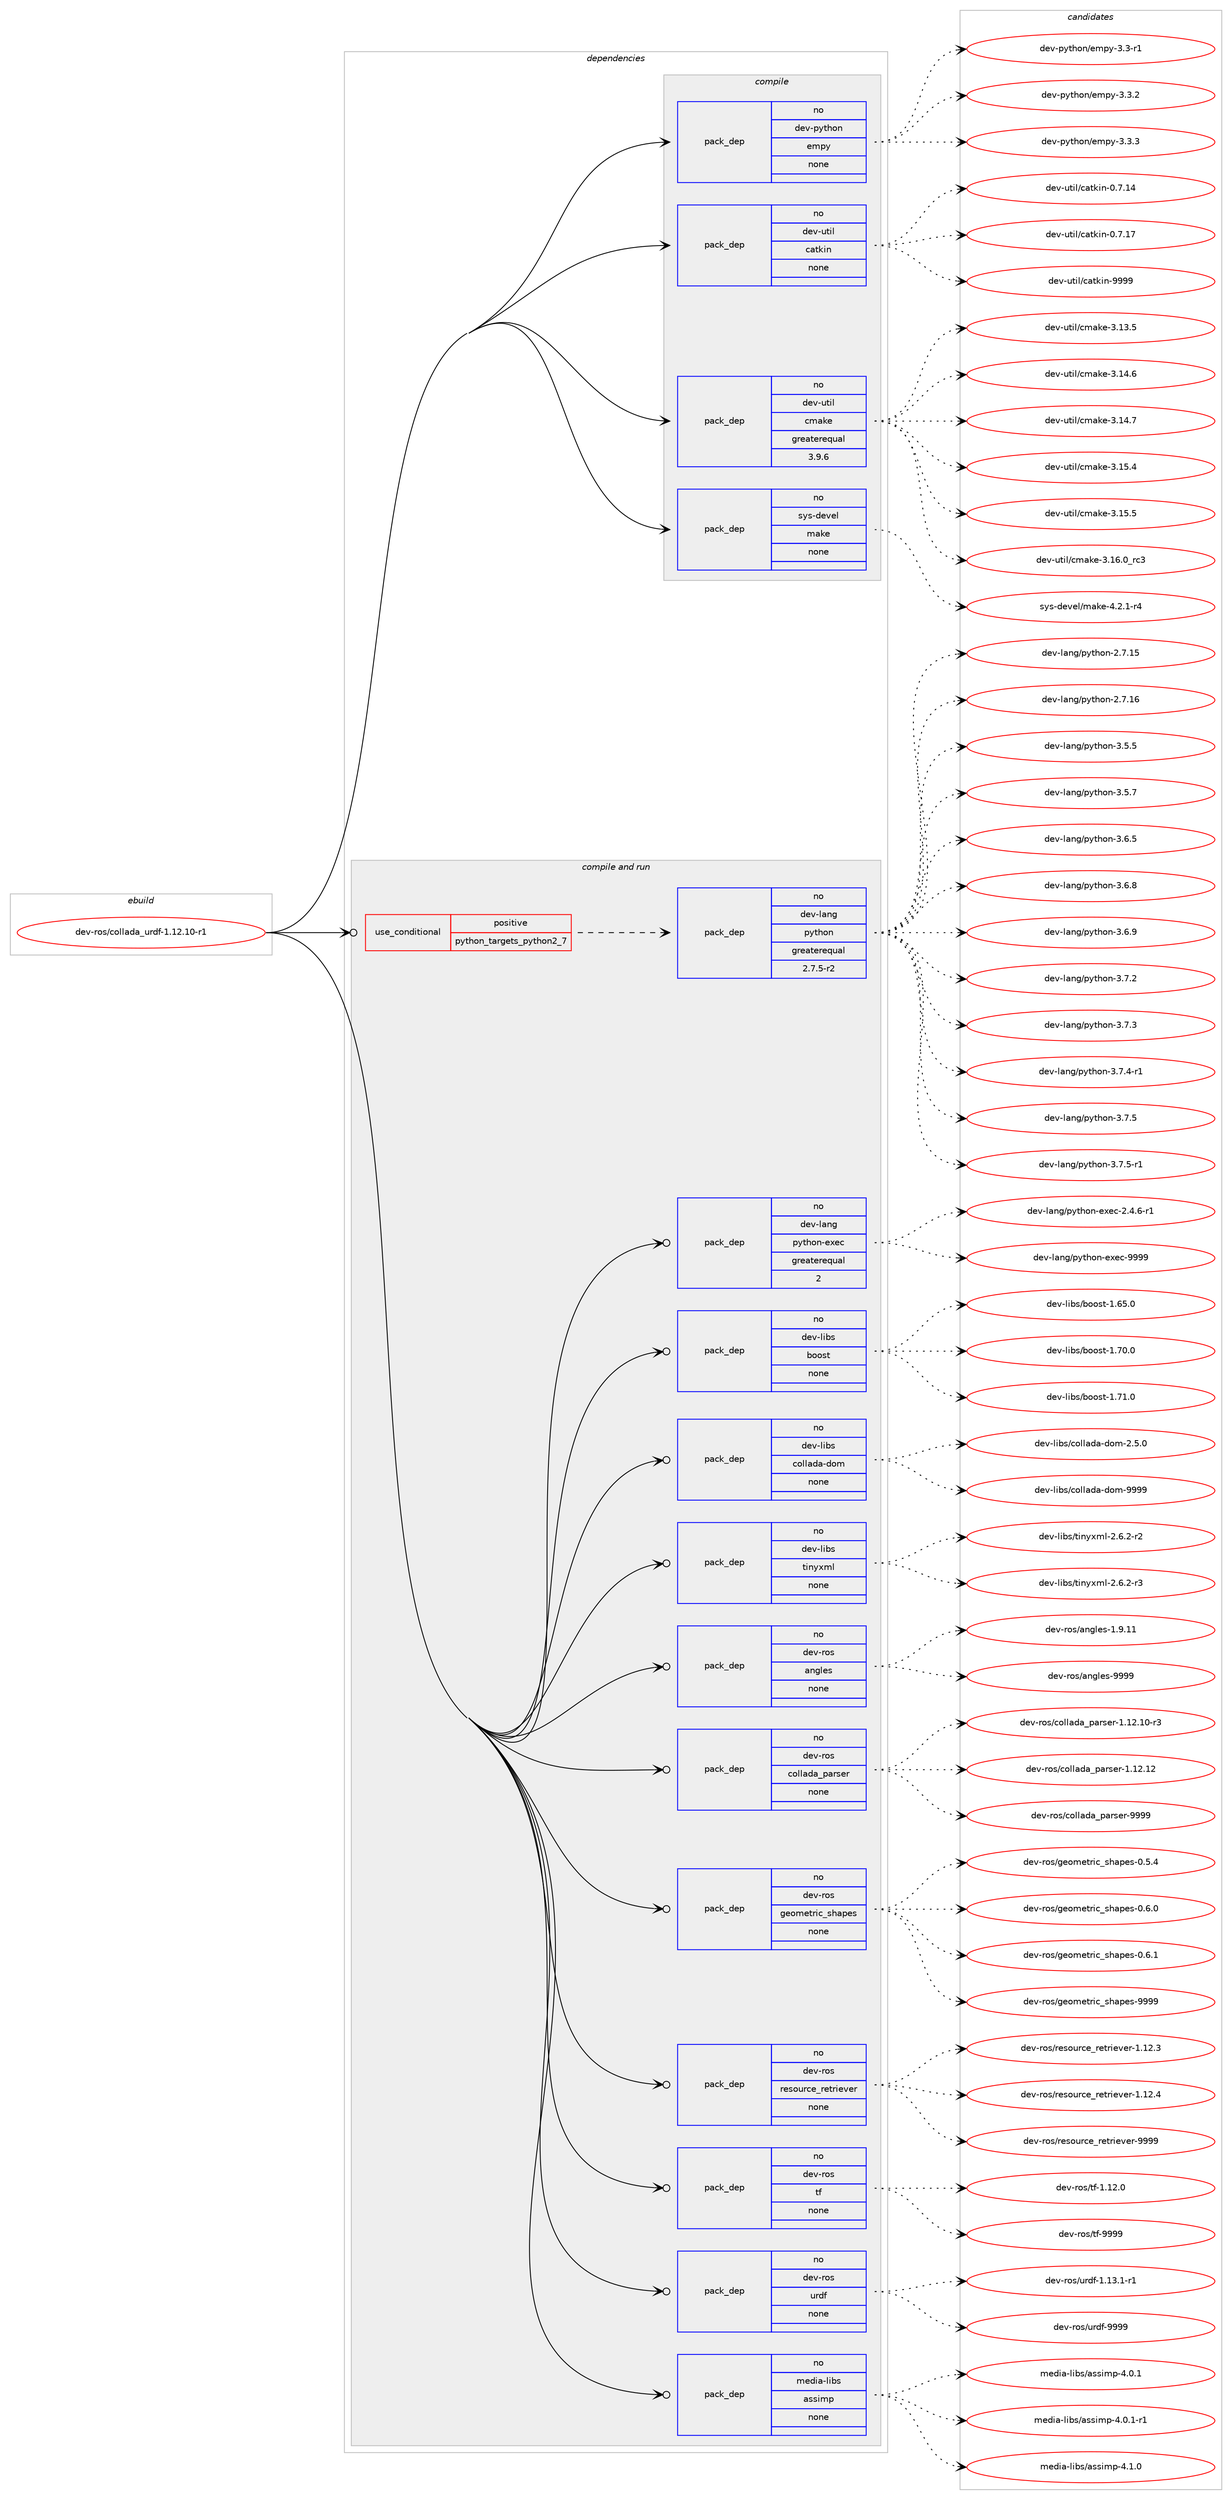 digraph prolog {

# *************
# Graph options
# *************

newrank=true;
concentrate=true;
compound=true;
graph [rankdir=LR,fontname=Helvetica,fontsize=10,ranksep=1.5];#, ranksep=2.5, nodesep=0.2];
edge  [arrowhead=vee];
node  [fontname=Helvetica,fontsize=10];

# **********
# The ebuild
# **********

subgraph cluster_leftcol {
color=gray;
rank=same;
label=<<i>ebuild</i>>;
id [label="dev-ros/collada_urdf-1.12.10-r1", color=red, width=4, href="../dev-ros/collada_urdf-1.12.10-r1.svg"];
}

# ****************
# The dependencies
# ****************

subgraph cluster_midcol {
color=gray;
label=<<i>dependencies</i>>;
subgraph cluster_compile {
fillcolor="#eeeeee";
style=filled;
label=<<i>compile</i>>;
subgraph pack484921 {
dependency649700 [label=<<TABLE BORDER="0" CELLBORDER="1" CELLSPACING="0" CELLPADDING="4" WIDTH="220"><TR><TD ROWSPAN="6" CELLPADDING="30">pack_dep</TD></TR><TR><TD WIDTH="110">no</TD></TR><TR><TD>dev-python</TD></TR><TR><TD>empy</TD></TR><TR><TD>none</TD></TR><TR><TD></TD></TR></TABLE>>, shape=none, color=blue];
}
id:e -> dependency649700:w [weight=20,style="solid",arrowhead="vee"];
subgraph pack484922 {
dependency649701 [label=<<TABLE BORDER="0" CELLBORDER="1" CELLSPACING="0" CELLPADDING="4" WIDTH="220"><TR><TD ROWSPAN="6" CELLPADDING="30">pack_dep</TD></TR><TR><TD WIDTH="110">no</TD></TR><TR><TD>dev-util</TD></TR><TR><TD>catkin</TD></TR><TR><TD>none</TD></TR><TR><TD></TD></TR></TABLE>>, shape=none, color=blue];
}
id:e -> dependency649701:w [weight=20,style="solid",arrowhead="vee"];
subgraph pack484923 {
dependency649702 [label=<<TABLE BORDER="0" CELLBORDER="1" CELLSPACING="0" CELLPADDING="4" WIDTH="220"><TR><TD ROWSPAN="6" CELLPADDING="30">pack_dep</TD></TR><TR><TD WIDTH="110">no</TD></TR><TR><TD>dev-util</TD></TR><TR><TD>cmake</TD></TR><TR><TD>greaterequal</TD></TR><TR><TD>3.9.6</TD></TR></TABLE>>, shape=none, color=blue];
}
id:e -> dependency649702:w [weight=20,style="solid",arrowhead="vee"];
subgraph pack484924 {
dependency649703 [label=<<TABLE BORDER="0" CELLBORDER="1" CELLSPACING="0" CELLPADDING="4" WIDTH="220"><TR><TD ROWSPAN="6" CELLPADDING="30">pack_dep</TD></TR><TR><TD WIDTH="110">no</TD></TR><TR><TD>sys-devel</TD></TR><TR><TD>make</TD></TR><TR><TD>none</TD></TR><TR><TD></TD></TR></TABLE>>, shape=none, color=blue];
}
id:e -> dependency649703:w [weight=20,style="solid",arrowhead="vee"];
}
subgraph cluster_compileandrun {
fillcolor="#eeeeee";
style=filled;
label=<<i>compile and run</i>>;
subgraph cond152873 {
dependency649704 [label=<<TABLE BORDER="0" CELLBORDER="1" CELLSPACING="0" CELLPADDING="4"><TR><TD ROWSPAN="3" CELLPADDING="10">use_conditional</TD></TR><TR><TD>positive</TD></TR><TR><TD>python_targets_python2_7</TD></TR></TABLE>>, shape=none, color=red];
subgraph pack484925 {
dependency649705 [label=<<TABLE BORDER="0" CELLBORDER="1" CELLSPACING="0" CELLPADDING="4" WIDTH="220"><TR><TD ROWSPAN="6" CELLPADDING="30">pack_dep</TD></TR><TR><TD WIDTH="110">no</TD></TR><TR><TD>dev-lang</TD></TR><TR><TD>python</TD></TR><TR><TD>greaterequal</TD></TR><TR><TD>2.7.5-r2</TD></TR></TABLE>>, shape=none, color=blue];
}
dependency649704:e -> dependency649705:w [weight=20,style="dashed",arrowhead="vee"];
}
id:e -> dependency649704:w [weight=20,style="solid",arrowhead="odotvee"];
subgraph pack484926 {
dependency649706 [label=<<TABLE BORDER="0" CELLBORDER="1" CELLSPACING="0" CELLPADDING="4" WIDTH="220"><TR><TD ROWSPAN="6" CELLPADDING="30">pack_dep</TD></TR><TR><TD WIDTH="110">no</TD></TR><TR><TD>dev-lang</TD></TR><TR><TD>python-exec</TD></TR><TR><TD>greaterequal</TD></TR><TR><TD>2</TD></TR></TABLE>>, shape=none, color=blue];
}
id:e -> dependency649706:w [weight=20,style="solid",arrowhead="odotvee"];
subgraph pack484927 {
dependency649707 [label=<<TABLE BORDER="0" CELLBORDER="1" CELLSPACING="0" CELLPADDING="4" WIDTH="220"><TR><TD ROWSPAN="6" CELLPADDING="30">pack_dep</TD></TR><TR><TD WIDTH="110">no</TD></TR><TR><TD>dev-libs</TD></TR><TR><TD>boost</TD></TR><TR><TD>none</TD></TR><TR><TD></TD></TR></TABLE>>, shape=none, color=blue];
}
id:e -> dependency649707:w [weight=20,style="solid",arrowhead="odotvee"];
subgraph pack484928 {
dependency649708 [label=<<TABLE BORDER="0" CELLBORDER="1" CELLSPACING="0" CELLPADDING="4" WIDTH="220"><TR><TD ROWSPAN="6" CELLPADDING="30">pack_dep</TD></TR><TR><TD WIDTH="110">no</TD></TR><TR><TD>dev-libs</TD></TR><TR><TD>collada-dom</TD></TR><TR><TD>none</TD></TR><TR><TD></TD></TR></TABLE>>, shape=none, color=blue];
}
id:e -> dependency649708:w [weight=20,style="solid",arrowhead="odotvee"];
subgraph pack484929 {
dependency649709 [label=<<TABLE BORDER="0" CELLBORDER="1" CELLSPACING="0" CELLPADDING="4" WIDTH="220"><TR><TD ROWSPAN="6" CELLPADDING="30">pack_dep</TD></TR><TR><TD WIDTH="110">no</TD></TR><TR><TD>dev-libs</TD></TR><TR><TD>tinyxml</TD></TR><TR><TD>none</TD></TR><TR><TD></TD></TR></TABLE>>, shape=none, color=blue];
}
id:e -> dependency649709:w [weight=20,style="solid",arrowhead="odotvee"];
subgraph pack484930 {
dependency649710 [label=<<TABLE BORDER="0" CELLBORDER="1" CELLSPACING="0" CELLPADDING="4" WIDTH="220"><TR><TD ROWSPAN="6" CELLPADDING="30">pack_dep</TD></TR><TR><TD WIDTH="110">no</TD></TR><TR><TD>dev-ros</TD></TR><TR><TD>angles</TD></TR><TR><TD>none</TD></TR><TR><TD></TD></TR></TABLE>>, shape=none, color=blue];
}
id:e -> dependency649710:w [weight=20,style="solid",arrowhead="odotvee"];
subgraph pack484931 {
dependency649711 [label=<<TABLE BORDER="0" CELLBORDER="1" CELLSPACING="0" CELLPADDING="4" WIDTH="220"><TR><TD ROWSPAN="6" CELLPADDING="30">pack_dep</TD></TR><TR><TD WIDTH="110">no</TD></TR><TR><TD>dev-ros</TD></TR><TR><TD>collada_parser</TD></TR><TR><TD>none</TD></TR><TR><TD></TD></TR></TABLE>>, shape=none, color=blue];
}
id:e -> dependency649711:w [weight=20,style="solid",arrowhead="odotvee"];
subgraph pack484932 {
dependency649712 [label=<<TABLE BORDER="0" CELLBORDER="1" CELLSPACING="0" CELLPADDING="4" WIDTH="220"><TR><TD ROWSPAN="6" CELLPADDING="30">pack_dep</TD></TR><TR><TD WIDTH="110">no</TD></TR><TR><TD>dev-ros</TD></TR><TR><TD>geometric_shapes</TD></TR><TR><TD>none</TD></TR><TR><TD></TD></TR></TABLE>>, shape=none, color=blue];
}
id:e -> dependency649712:w [weight=20,style="solid",arrowhead="odotvee"];
subgraph pack484933 {
dependency649713 [label=<<TABLE BORDER="0" CELLBORDER="1" CELLSPACING="0" CELLPADDING="4" WIDTH="220"><TR><TD ROWSPAN="6" CELLPADDING="30">pack_dep</TD></TR><TR><TD WIDTH="110">no</TD></TR><TR><TD>dev-ros</TD></TR><TR><TD>resource_retriever</TD></TR><TR><TD>none</TD></TR><TR><TD></TD></TR></TABLE>>, shape=none, color=blue];
}
id:e -> dependency649713:w [weight=20,style="solid",arrowhead="odotvee"];
subgraph pack484934 {
dependency649714 [label=<<TABLE BORDER="0" CELLBORDER="1" CELLSPACING="0" CELLPADDING="4" WIDTH="220"><TR><TD ROWSPAN="6" CELLPADDING="30">pack_dep</TD></TR><TR><TD WIDTH="110">no</TD></TR><TR><TD>dev-ros</TD></TR><TR><TD>tf</TD></TR><TR><TD>none</TD></TR><TR><TD></TD></TR></TABLE>>, shape=none, color=blue];
}
id:e -> dependency649714:w [weight=20,style="solid",arrowhead="odotvee"];
subgraph pack484935 {
dependency649715 [label=<<TABLE BORDER="0" CELLBORDER="1" CELLSPACING="0" CELLPADDING="4" WIDTH="220"><TR><TD ROWSPAN="6" CELLPADDING="30">pack_dep</TD></TR><TR><TD WIDTH="110">no</TD></TR><TR><TD>dev-ros</TD></TR><TR><TD>urdf</TD></TR><TR><TD>none</TD></TR><TR><TD></TD></TR></TABLE>>, shape=none, color=blue];
}
id:e -> dependency649715:w [weight=20,style="solid",arrowhead="odotvee"];
subgraph pack484936 {
dependency649716 [label=<<TABLE BORDER="0" CELLBORDER="1" CELLSPACING="0" CELLPADDING="4" WIDTH="220"><TR><TD ROWSPAN="6" CELLPADDING="30">pack_dep</TD></TR><TR><TD WIDTH="110">no</TD></TR><TR><TD>media-libs</TD></TR><TR><TD>assimp</TD></TR><TR><TD>none</TD></TR><TR><TD></TD></TR></TABLE>>, shape=none, color=blue];
}
id:e -> dependency649716:w [weight=20,style="solid",arrowhead="odotvee"];
}
subgraph cluster_run {
fillcolor="#eeeeee";
style=filled;
label=<<i>run</i>>;
}
}

# **************
# The candidates
# **************

subgraph cluster_choices {
rank=same;
color=gray;
label=<<i>candidates</i>>;

subgraph choice484921 {
color=black;
nodesep=1;
choice1001011184511212111610411111047101109112121455146514511449 [label="dev-python/empy-3.3-r1", color=red, width=4,href="../dev-python/empy-3.3-r1.svg"];
choice1001011184511212111610411111047101109112121455146514650 [label="dev-python/empy-3.3.2", color=red, width=4,href="../dev-python/empy-3.3.2.svg"];
choice1001011184511212111610411111047101109112121455146514651 [label="dev-python/empy-3.3.3", color=red, width=4,href="../dev-python/empy-3.3.3.svg"];
dependency649700:e -> choice1001011184511212111610411111047101109112121455146514511449:w [style=dotted,weight="100"];
dependency649700:e -> choice1001011184511212111610411111047101109112121455146514650:w [style=dotted,weight="100"];
dependency649700:e -> choice1001011184511212111610411111047101109112121455146514651:w [style=dotted,weight="100"];
}
subgraph choice484922 {
color=black;
nodesep=1;
choice1001011184511711610510847999711610710511045484655464952 [label="dev-util/catkin-0.7.14", color=red, width=4,href="../dev-util/catkin-0.7.14.svg"];
choice1001011184511711610510847999711610710511045484655464955 [label="dev-util/catkin-0.7.17", color=red, width=4,href="../dev-util/catkin-0.7.17.svg"];
choice100101118451171161051084799971161071051104557575757 [label="dev-util/catkin-9999", color=red, width=4,href="../dev-util/catkin-9999.svg"];
dependency649701:e -> choice1001011184511711610510847999711610710511045484655464952:w [style=dotted,weight="100"];
dependency649701:e -> choice1001011184511711610510847999711610710511045484655464955:w [style=dotted,weight="100"];
dependency649701:e -> choice100101118451171161051084799971161071051104557575757:w [style=dotted,weight="100"];
}
subgraph choice484923 {
color=black;
nodesep=1;
choice1001011184511711610510847991099710710145514649514653 [label="dev-util/cmake-3.13.5", color=red, width=4,href="../dev-util/cmake-3.13.5.svg"];
choice1001011184511711610510847991099710710145514649524654 [label="dev-util/cmake-3.14.6", color=red, width=4,href="../dev-util/cmake-3.14.6.svg"];
choice1001011184511711610510847991099710710145514649524655 [label="dev-util/cmake-3.14.7", color=red, width=4,href="../dev-util/cmake-3.14.7.svg"];
choice1001011184511711610510847991099710710145514649534652 [label="dev-util/cmake-3.15.4", color=red, width=4,href="../dev-util/cmake-3.15.4.svg"];
choice1001011184511711610510847991099710710145514649534653 [label="dev-util/cmake-3.15.5", color=red, width=4,href="../dev-util/cmake-3.15.5.svg"];
choice1001011184511711610510847991099710710145514649544648951149951 [label="dev-util/cmake-3.16.0_rc3", color=red, width=4,href="../dev-util/cmake-3.16.0_rc3.svg"];
dependency649702:e -> choice1001011184511711610510847991099710710145514649514653:w [style=dotted,weight="100"];
dependency649702:e -> choice1001011184511711610510847991099710710145514649524654:w [style=dotted,weight="100"];
dependency649702:e -> choice1001011184511711610510847991099710710145514649524655:w [style=dotted,weight="100"];
dependency649702:e -> choice1001011184511711610510847991099710710145514649534652:w [style=dotted,weight="100"];
dependency649702:e -> choice1001011184511711610510847991099710710145514649534653:w [style=dotted,weight="100"];
dependency649702:e -> choice1001011184511711610510847991099710710145514649544648951149951:w [style=dotted,weight="100"];
}
subgraph choice484924 {
color=black;
nodesep=1;
choice1151211154510010111810110847109971071014552465046494511452 [label="sys-devel/make-4.2.1-r4", color=red, width=4,href="../sys-devel/make-4.2.1-r4.svg"];
dependency649703:e -> choice1151211154510010111810110847109971071014552465046494511452:w [style=dotted,weight="100"];
}
subgraph choice484925 {
color=black;
nodesep=1;
choice10010111845108971101034711212111610411111045504655464953 [label="dev-lang/python-2.7.15", color=red, width=4,href="../dev-lang/python-2.7.15.svg"];
choice10010111845108971101034711212111610411111045504655464954 [label="dev-lang/python-2.7.16", color=red, width=4,href="../dev-lang/python-2.7.16.svg"];
choice100101118451089711010347112121116104111110455146534653 [label="dev-lang/python-3.5.5", color=red, width=4,href="../dev-lang/python-3.5.5.svg"];
choice100101118451089711010347112121116104111110455146534655 [label="dev-lang/python-3.5.7", color=red, width=4,href="../dev-lang/python-3.5.7.svg"];
choice100101118451089711010347112121116104111110455146544653 [label="dev-lang/python-3.6.5", color=red, width=4,href="../dev-lang/python-3.6.5.svg"];
choice100101118451089711010347112121116104111110455146544656 [label="dev-lang/python-3.6.8", color=red, width=4,href="../dev-lang/python-3.6.8.svg"];
choice100101118451089711010347112121116104111110455146544657 [label="dev-lang/python-3.6.9", color=red, width=4,href="../dev-lang/python-3.6.9.svg"];
choice100101118451089711010347112121116104111110455146554650 [label="dev-lang/python-3.7.2", color=red, width=4,href="../dev-lang/python-3.7.2.svg"];
choice100101118451089711010347112121116104111110455146554651 [label="dev-lang/python-3.7.3", color=red, width=4,href="../dev-lang/python-3.7.3.svg"];
choice1001011184510897110103471121211161041111104551465546524511449 [label="dev-lang/python-3.7.4-r1", color=red, width=4,href="../dev-lang/python-3.7.4-r1.svg"];
choice100101118451089711010347112121116104111110455146554653 [label="dev-lang/python-3.7.5", color=red, width=4,href="../dev-lang/python-3.7.5.svg"];
choice1001011184510897110103471121211161041111104551465546534511449 [label="dev-lang/python-3.7.5-r1", color=red, width=4,href="../dev-lang/python-3.7.5-r1.svg"];
dependency649705:e -> choice10010111845108971101034711212111610411111045504655464953:w [style=dotted,weight="100"];
dependency649705:e -> choice10010111845108971101034711212111610411111045504655464954:w [style=dotted,weight="100"];
dependency649705:e -> choice100101118451089711010347112121116104111110455146534653:w [style=dotted,weight="100"];
dependency649705:e -> choice100101118451089711010347112121116104111110455146534655:w [style=dotted,weight="100"];
dependency649705:e -> choice100101118451089711010347112121116104111110455146544653:w [style=dotted,weight="100"];
dependency649705:e -> choice100101118451089711010347112121116104111110455146544656:w [style=dotted,weight="100"];
dependency649705:e -> choice100101118451089711010347112121116104111110455146544657:w [style=dotted,weight="100"];
dependency649705:e -> choice100101118451089711010347112121116104111110455146554650:w [style=dotted,weight="100"];
dependency649705:e -> choice100101118451089711010347112121116104111110455146554651:w [style=dotted,weight="100"];
dependency649705:e -> choice1001011184510897110103471121211161041111104551465546524511449:w [style=dotted,weight="100"];
dependency649705:e -> choice100101118451089711010347112121116104111110455146554653:w [style=dotted,weight="100"];
dependency649705:e -> choice1001011184510897110103471121211161041111104551465546534511449:w [style=dotted,weight="100"];
}
subgraph choice484926 {
color=black;
nodesep=1;
choice10010111845108971101034711212111610411111045101120101994550465246544511449 [label="dev-lang/python-exec-2.4.6-r1", color=red, width=4,href="../dev-lang/python-exec-2.4.6-r1.svg"];
choice10010111845108971101034711212111610411111045101120101994557575757 [label="dev-lang/python-exec-9999", color=red, width=4,href="../dev-lang/python-exec-9999.svg"];
dependency649706:e -> choice10010111845108971101034711212111610411111045101120101994550465246544511449:w [style=dotted,weight="100"];
dependency649706:e -> choice10010111845108971101034711212111610411111045101120101994557575757:w [style=dotted,weight="100"];
}
subgraph choice484927 {
color=black;
nodesep=1;
choice1001011184510810598115479811111111511645494654534648 [label="dev-libs/boost-1.65.0", color=red, width=4,href="../dev-libs/boost-1.65.0.svg"];
choice1001011184510810598115479811111111511645494655484648 [label="dev-libs/boost-1.70.0", color=red, width=4,href="../dev-libs/boost-1.70.0.svg"];
choice1001011184510810598115479811111111511645494655494648 [label="dev-libs/boost-1.71.0", color=red, width=4,href="../dev-libs/boost-1.71.0.svg"];
dependency649707:e -> choice1001011184510810598115479811111111511645494654534648:w [style=dotted,weight="100"];
dependency649707:e -> choice1001011184510810598115479811111111511645494655484648:w [style=dotted,weight="100"];
dependency649707:e -> choice1001011184510810598115479811111111511645494655494648:w [style=dotted,weight="100"];
}
subgraph choice484928 {
color=black;
nodesep=1;
choice10010111845108105981154799111108108971009745100111109455046534648 [label="dev-libs/collada-dom-2.5.0", color=red, width=4,href="../dev-libs/collada-dom-2.5.0.svg"];
choice100101118451081059811547991111081089710097451001111094557575757 [label="dev-libs/collada-dom-9999", color=red, width=4,href="../dev-libs/collada-dom-9999.svg"];
dependency649708:e -> choice10010111845108105981154799111108108971009745100111109455046534648:w [style=dotted,weight="100"];
dependency649708:e -> choice100101118451081059811547991111081089710097451001111094557575757:w [style=dotted,weight="100"];
}
subgraph choice484929 {
color=black;
nodesep=1;
choice1001011184510810598115471161051101211201091084550465446504511450 [label="dev-libs/tinyxml-2.6.2-r2", color=red, width=4,href="../dev-libs/tinyxml-2.6.2-r2.svg"];
choice1001011184510810598115471161051101211201091084550465446504511451 [label="dev-libs/tinyxml-2.6.2-r3", color=red, width=4,href="../dev-libs/tinyxml-2.6.2-r3.svg"];
dependency649709:e -> choice1001011184510810598115471161051101211201091084550465446504511450:w [style=dotted,weight="100"];
dependency649709:e -> choice1001011184510810598115471161051101211201091084550465446504511451:w [style=dotted,weight="100"];
}
subgraph choice484930 {
color=black;
nodesep=1;
choice10010111845114111115479711010310810111545494657464949 [label="dev-ros/angles-1.9.11", color=red, width=4,href="../dev-ros/angles-1.9.11.svg"];
choice1001011184511411111547971101031081011154557575757 [label="dev-ros/angles-9999", color=red, width=4,href="../dev-ros/angles-9999.svg"];
dependency649710:e -> choice10010111845114111115479711010310810111545494657464949:w [style=dotted,weight="100"];
dependency649710:e -> choice1001011184511411111547971101031081011154557575757:w [style=dotted,weight="100"];
}
subgraph choice484931 {
color=black;
nodesep=1;
choice1001011184511411111547991111081089710097951129711411510111445494649504649484511451 [label="dev-ros/collada_parser-1.12.10-r3", color=red, width=4,href="../dev-ros/collada_parser-1.12.10-r3.svg"];
choice100101118451141111154799111108108971009795112971141151011144549464950464950 [label="dev-ros/collada_parser-1.12.12", color=red, width=4,href="../dev-ros/collada_parser-1.12.12.svg"];
choice100101118451141111154799111108108971009795112971141151011144557575757 [label="dev-ros/collada_parser-9999", color=red, width=4,href="../dev-ros/collada_parser-9999.svg"];
dependency649711:e -> choice1001011184511411111547991111081089710097951129711411510111445494649504649484511451:w [style=dotted,weight="100"];
dependency649711:e -> choice100101118451141111154799111108108971009795112971141151011144549464950464950:w [style=dotted,weight="100"];
dependency649711:e -> choice100101118451141111154799111108108971009795112971141151011144557575757:w [style=dotted,weight="100"];
}
subgraph choice484932 {
color=black;
nodesep=1;
choice1001011184511411111547103101111109101116114105999511510497112101115454846534652 [label="dev-ros/geometric_shapes-0.5.4", color=red, width=4,href="../dev-ros/geometric_shapes-0.5.4.svg"];
choice1001011184511411111547103101111109101116114105999511510497112101115454846544648 [label="dev-ros/geometric_shapes-0.6.0", color=red, width=4,href="../dev-ros/geometric_shapes-0.6.0.svg"];
choice1001011184511411111547103101111109101116114105999511510497112101115454846544649 [label="dev-ros/geometric_shapes-0.6.1", color=red, width=4,href="../dev-ros/geometric_shapes-0.6.1.svg"];
choice10010111845114111115471031011111091011161141059995115104971121011154557575757 [label="dev-ros/geometric_shapes-9999", color=red, width=4,href="../dev-ros/geometric_shapes-9999.svg"];
dependency649712:e -> choice1001011184511411111547103101111109101116114105999511510497112101115454846534652:w [style=dotted,weight="100"];
dependency649712:e -> choice1001011184511411111547103101111109101116114105999511510497112101115454846544648:w [style=dotted,weight="100"];
dependency649712:e -> choice1001011184511411111547103101111109101116114105999511510497112101115454846544649:w [style=dotted,weight="100"];
dependency649712:e -> choice10010111845114111115471031011111091011161141059995115104971121011154557575757:w [style=dotted,weight="100"];
}
subgraph choice484933 {
color=black;
nodesep=1;
choice1001011184511411111547114101115111117114991019511410111611410510111810111445494649504651 [label="dev-ros/resource_retriever-1.12.3", color=red, width=4,href="../dev-ros/resource_retriever-1.12.3.svg"];
choice1001011184511411111547114101115111117114991019511410111611410510111810111445494649504652 [label="dev-ros/resource_retriever-1.12.4", color=red, width=4,href="../dev-ros/resource_retriever-1.12.4.svg"];
choice100101118451141111154711410111511111711499101951141011161141051011181011144557575757 [label="dev-ros/resource_retriever-9999", color=red, width=4,href="../dev-ros/resource_retriever-9999.svg"];
dependency649713:e -> choice1001011184511411111547114101115111117114991019511410111611410510111810111445494649504651:w [style=dotted,weight="100"];
dependency649713:e -> choice1001011184511411111547114101115111117114991019511410111611410510111810111445494649504652:w [style=dotted,weight="100"];
dependency649713:e -> choice100101118451141111154711410111511111711499101951141011161141051011181011144557575757:w [style=dotted,weight="100"];
}
subgraph choice484934 {
color=black;
nodesep=1;
choice100101118451141111154711610245494649504648 [label="dev-ros/tf-1.12.0", color=red, width=4,href="../dev-ros/tf-1.12.0.svg"];
choice10010111845114111115471161024557575757 [label="dev-ros/tf-9999", color=red, width=4,href="../dev-ros/tf-9999.svg"];
dependency649714:e -> choice100101118451141111154711610245494649504648:w [style=dotted,weight="100"];
dependency649714:e -> choice10010111845114111115471161024557575757:w [style=dotted,weight="100"];
}
subgraph choice484935 {
color=black;
nodesep=1;
choice1001011184511411111547117114100102454946495146494511449 [label="dev-ros/urdf-1.13.1-r1", color=red, width=4,href="../dev-ros/urdf-1.13.1-r1.svg"];
choice10010111845114111115471171141001024557575757 [label="dev-ros/urdf-9999", color=red, width=4,href="../dev-ros/urdf-9999.svg"];
dependency649715:e -> choice1001011184511411111547117114100102454946495146494511449:w [style=dotted,weight="100"];
dependency649715:e -> choice10010111845114111115471171141001024557575757:w [style=dotted,weight="100"];
}
subgraph choice484936 {
color=black;
nodesep=1;
choice1091011001059745108105981154797115115105109112455246484649 [label="media-libs/assimp-4.0.1", color=red, width=4,href="../media-libs/assimp-4.0.1.svg"];
choice10910110010597451081059811547971151151051091124552464846494511449 [label="media-libs/assimp-4.0.1-r1", color=red, width=4,href="../media-libs/assimp-4.0.1-r1.svg"];
choice1091011001059745108105981154797115115105109112455246494648 [label="media-libs/assimp-4.1.0", color=red, width=4,href="../media-libs/assimp-4.1.0.svg"];
dependency649716:e -> choice1091011001059745108105981154797115115105109112455246484649:w [style=dotted,weight="100"];
dependency649716:e -> choice10910110010597451081059811547971151151051091124552464846494511449:w [style=dotted,weight="100"];
dependency649716:e -> choice1091011001059745108105981154797115115105109112455246494648:w [style=dotted,weight="100"];
}
}

}
